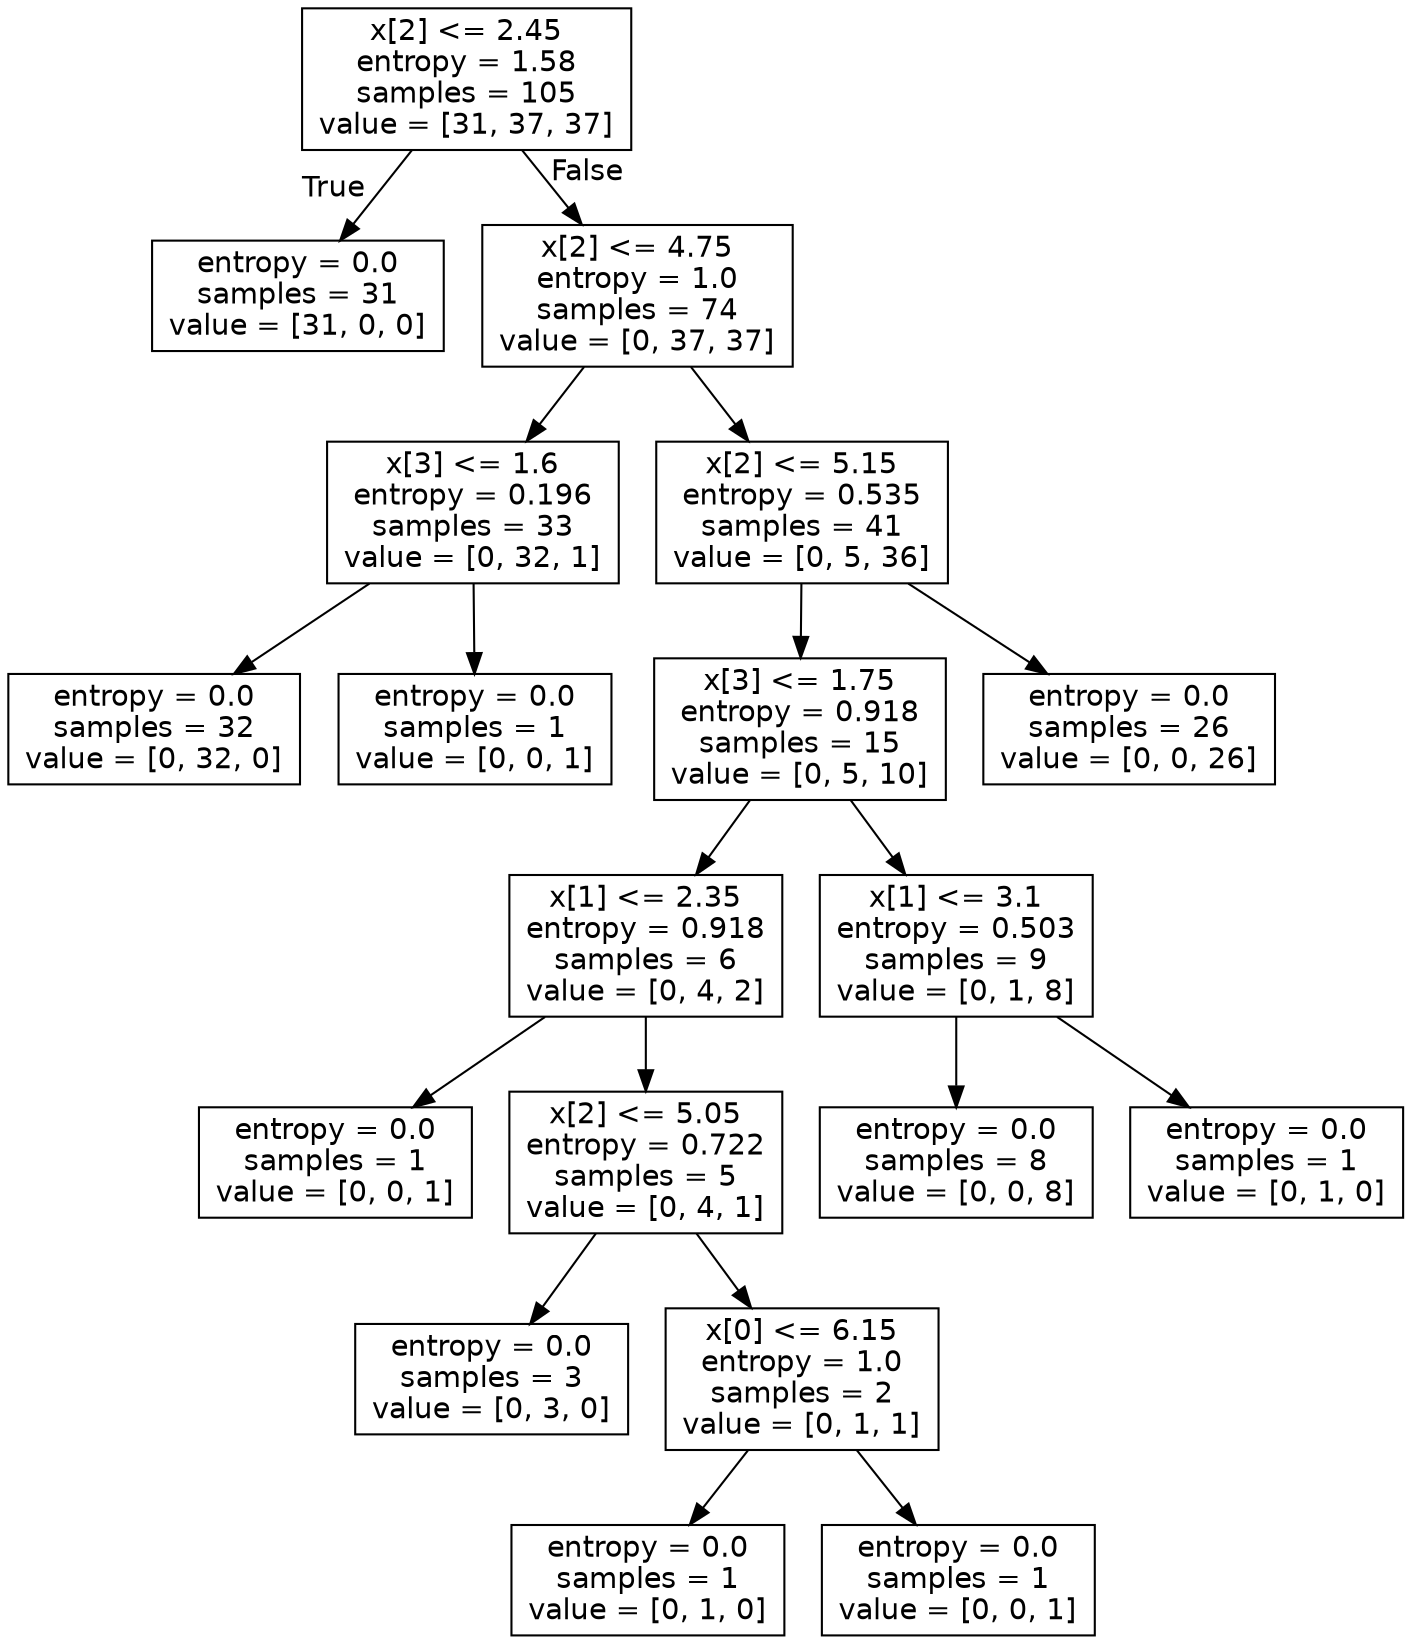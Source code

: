 digraph Tree {
node [shape=box, fontname="helvetica"] ;
edge [fontname="helvetica"] ;
0 [label="x[2] <= 2.45\nentropy = 1.58\nsamples = 105\nvalue = [31, 37, 37]"] ;
1 [label="entropy = 0.0\nsamples = 31\nvalue = [31, 0, 0]"] ;
0 -> 1 [labeldistance=2.5, labelangle=45, headlabel="True"] ;
2 [label="x[2] <= 4.75\nentropy = 1.0\nsamples = 74\nvalue = [0, 37, 37]"] ;
0 -> 2 [labeldistance=2.5, labelangle=-45, headlabel="False"] ;
3 [label="x[3] <= 1.6\nentropy = 0.196\nsamples = 33\nvalue = [0, 32, 1]"] ;
2 -> 3 ;
4 [label="entropy = 0.0\nsamples = 32\nvalue = [0, 32, 0]"] ;
3 -> 4 ;
5 [label="entropy = 0.0\nsamples = 1\nvalue = [0, 0, 1]"] ;
3 -> 5 ;
6 [label="x[2] <= 5.15\nentropy = 0.535\nsamples = 41\nvalue = [0, 5, 36]"] ;
2 -> 6 ;
7 [label="x[3] <= 1.75\nentropy = 0.918\nsamples = 15\nvalue = [0, 5, 10]"] ;
6 -> 7 ;
8 [label="x[1] <= 2.35\nentropy = 0.918\nsamples = 6\nvalue = [0, 4, 2]"] ;
7 -> 8 ;
9 [label="entropy = 0.0\nsamples = 1\nvalue = [0, 0, 1]"] ;
8 -> 9 ;
10 [label="x[2] <= 5.05\nentropy = 0.722\nsamples = 5\nvalue = [0, 4, 1]"] ;
8 -> 10 ;
11 [label="entropy = 0.0\nsamples = 3\nvalue = [0, 3, 0]"] ;
10 -> 11 ;
12 [label="x[0] <= 6.15\nentropy = 1.0\nsamples = 2\nvalue = [0, 1, 1]"] ;
10 -> 12 ;
13 [label="entropy = 0.0\nsamples = 1\nvalue = [0, 1, 0]"] ;
12 -> 13 ;
14 [label="entropy = 0.0\nsamples = 1\nvalue = [0, 0, 1]"] ;
12 -> 14 ;
15 [label="x[1] <= 3.1\nentropy = 0.503\nsamples = 9\nvalue = [0, 1, 8]"] ;
7 -> 15 ;
16 [label="entropy = 0.0\nsamples = 8\nvalue = [0, 0, 8]"] ;
15 -> 16 ;
17 [label="entropy = 0.0\nsamples = 1\nvalue = [0, 1, 0]"] ;
15 -> 17 ;
18 [label="entropy = 0.0\nsamples = 26\nvalue = [0, 0, 26]"] ;
6 -> 18 ;
}
